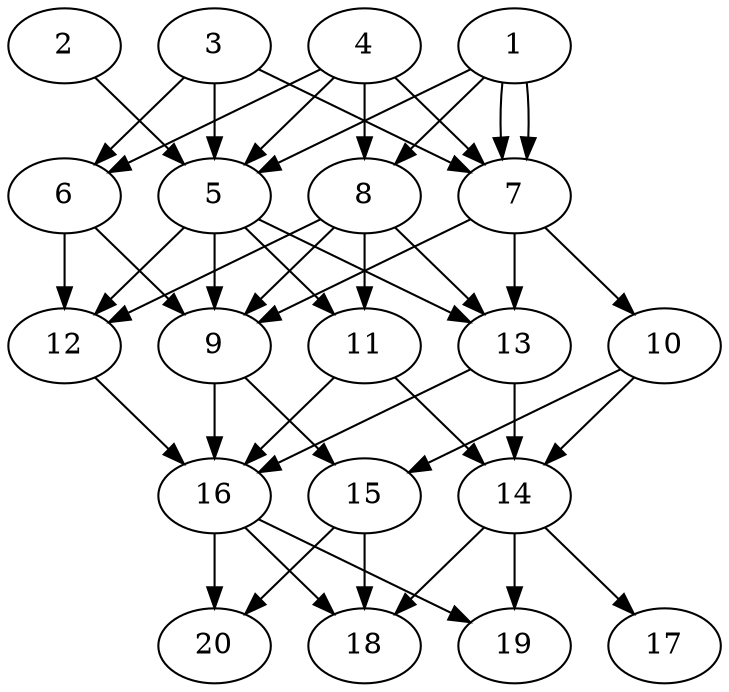 // DAG automatically generated by daggen at Tue Jul 23 14:31:37 2019
// ./daggen --dot -n 20 --ccr 0.3 --fat 0.5 --regular 0.5 --density 0.8 --mindata 5242880 --maxdata 52428800 
digraph G {
  1 [size="126371840", alpha="0.05", expect_size="37911552"] 
  1 -> 5 [size ="37911552"]
  1 -> 7 [size ="37911552"]
  1 -> 7 [size ="37911552"]
  1 -> 8 [size ="37911552"]
  2 [size="125682347", alpha="0.03", expect_size="37704704"] 
  2 -> 5 [size ="37704704"]
  3 [size="112237227", alpha="0.09", expect_size="33671168"] 
  3 -> 5 [size ="33671168"]
  3 -> 6 [size ="33671168"]
  3 -> 7 [size ="33671168"]
  4 [size="34542933", alpha="0.19", expect_size="10362880"] 
  4 -> 5 [size ="10362880"]
  4 -> 6 [size ="10362880"]
  4 -> 7 [size ="10362880"]
  4 -> 8 [size ="10362880"]
  5 [size="23982080", alpha="0.10", expect_size="7194624"] 
  5 -> 9 [size ="7194624"]
  5 -> 11 [size ="7194624"]
  5 -> 12 [size ="7194624"]
  5 -> 13 [size ="7194624"]
  6 [size="93924693", alpha="0.18", expect_size="28177408"] 
  6 -> 9 [size ="28177408"]
  6 -> 12 [size ="28177408"]
  7 [size="34331307", alpha="0.11", expect_size="10299392"] 
  7 -> 9 [size ="10299392"]
  7 -> 10 [size ="10299392"]
  7 -> 13 [size ="10299392"]
  8 [size="128634880", alpha="0.05", expect_size="38590464"] 
  8 -> 9 [size ="38590464"]
  8 -> 11 [size ="38590464"]
  8 -> 12 [size ="38590464"]
  8 -> 13 [size ="38590464"]
  9 [size="78223360", alpha="0.18", expect_size="23467008"] 
  9 -> 15 [size ="23467008"]
  9 -> 16 [size ="23467008"]
  10 [size="18397867", alpha="0.06", expect_size="5519360"] 
  10 -> 14 [size ="5519360"]
  10 -> 15 [size ="5519360"]
  11 [size="145336320", alpha="0.06", expect_size="43600896"] 
  11 -> 14 [size ="43600896"]
  11 -> 16 [size ="43600896"]
  12 [size="25883307", alpha="0.09", expect_size="7764992"] 
  12 -> 16 [size ="7764992"]
  13 [size="51387733", alpha="0.04", expect_size="15416320"] 
  13 -> 14 [size ="15416320"]
  13 -> 16 [size ="15416320"]
  14 [size="121866240", alpha="0.17", expect_size="36559872"] 
  14 -> 17 [size ="36559872"]
  14 -> 18 [size ="36559872"]
  14 -> 19 [size ="36559872"]
  15 [size="114356907", alpha="0.17", expect_size="34307072"] 
  15 -> 18 [size ="34307072"]
  15 -> 20 [size ="34307072"]
  16 [size="32218453", alpha="0.17", expect_size="9665536"] 
  16 -> 18 [size ="9665536"]
  16 -> 19 [size ="9665536"]
  16 -> 20 [size ="9665536"]
  17 [size="173718187", alpha="0.19", expect_size="52115456"] 
  18 [size="106304853", alpha="0.05", expect_size="31891456"] 
  19 [size="148701867", alpha="0.15", expect_size="44610560"] 
  20 [size="133027840", alpha="0.02", expect_size="39908352"] 
}
